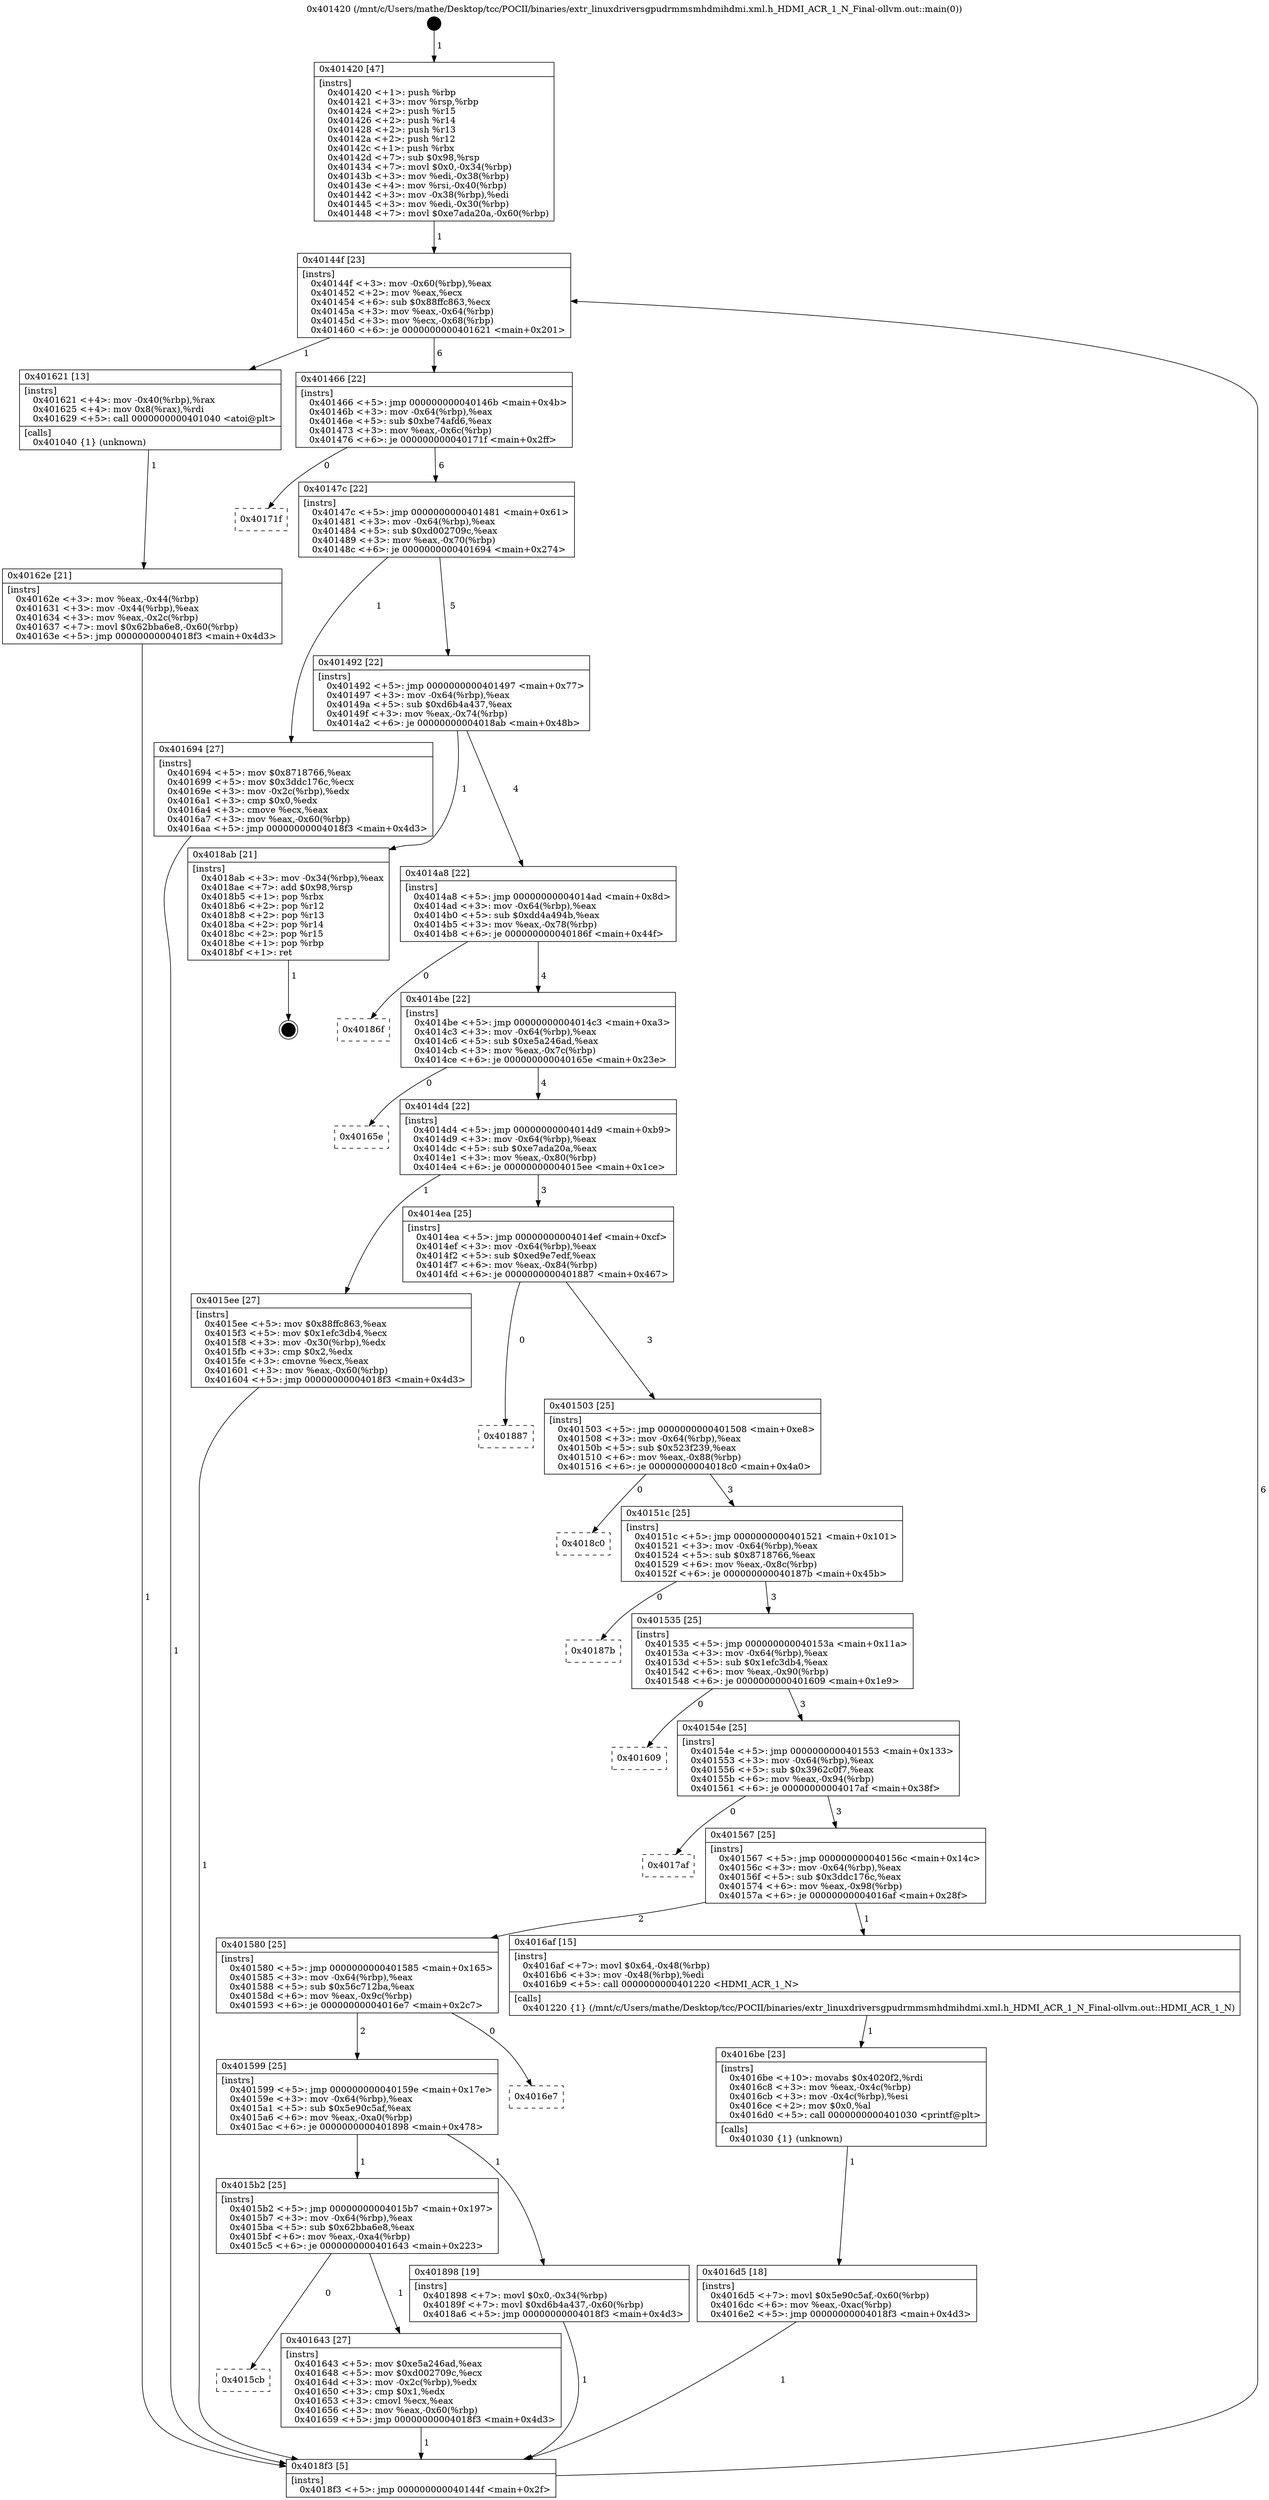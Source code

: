 digraph "0x401420" {
  label = "0x401420 (/mnt/c/Users/mathe/Desktop/tcc/POCII/binaries/extr_linuxdriversgpudrmmsmhdmihdmi.xml.h_HDMI_ACR_1_N_Final-ollvm.out::main(0))"
  labelloc = "t"
  node[shape=record]

  Entry [label="",width=0.3,height=0.3,shape=circle,fillcolor=black,style=filled]
  "0x40144f" [label="{
     0x40144f [23]\l
     | [instrs]\l
     &nbsp;&nbsp;0x40144f \<+3\>: mov -0x60(%rbp),%eax\l
     &nbsp;&nbsp;0x401452 \<+2\>: mov %eax,%ecx\l
     &nbsp;&nbsp;0x401454 \<+6\>: sub $0x88ffc863,%ecx\l
     &nbsp;&nbsp;0x40145a \<+3\>: mov %eax,-0x64(%rbp)\l
     &nbsp;&nbsp;0x40145d \<+3\>: mov %ecx,-0x68(%rbp)\l
     &nbsp;&nbsp;0x401460 \<+6\>: je 0000000000401621 \<main+0x201\>\l
  }"]
  "0x401621" [label="{
     0x401621 [13]\l
     | [instrs]\l
     &nbsp;&nbsp;0x401621 \<+4\>: mov -0x40(%rbp),%rax\l
     &nbsp;&nbsp;0x401625 \<+4\>: mov 0x8(%rax),%rdi\l
     &nbsp;&nbsp;0x401629 \<+5\>: call 0000000000401040 \<atoi@plt\>\l
     | [calls]\l
     &nbsp;&nbsp;0x401040 \{1\} (unknown)\l
  }"]
  "0x401466" [label="{
     0x401466 [22]\l
     | [instrs]\l
     &nbsp;&nbsp;0x401466 \<+5\>: jmp 000000000040146b \<main+0x4b\>\l
     &nbsp;&nbsp;0x40146b \<+3\>: mov -0x64(%rbp),%eax\l
     &nbsp;&nbsp;0x40146e \<+5\>: sub $0xbe74afd6,%eax\l
     &nbsp;&nbsp;0x401473 \<+3\>: mov %eax,-0x6c(%rbp)\l
     &nbsp;&nbsp;0x401476 \<+6\>: je 000000000040171f \<main+0x2ff\>\l
  }"]
  Exit [label="",width=0.3,height=0.3,shape=circle,fillcolor=black,style=filled,peripheries=2]
  "0x40171f" [label="{
     0x40171f\l
  }", style=dashed]
  "0x40147c" [label="{
     0x40147c [22]\l
     | [instrs]\l
     &nbsp;&nbsp;0x40147c \<+5\>: jmp 0000000000401481 \<main+0x61\>\l
     &nbsp;&nbsp;0x401481 \<+3\>: mov -0x64(%rbp),%eax\l
     &nbsp;&nbsp;0x401484 \<+5\>: sub $0xd002709c,%eax\l
     &nbsp;&nbsp;0x401489 \<+3\>: mov %eax,-0x70(%rbp)\l
     &nbsp;&nbsp;0x40148c \<+6\>: je 0000000000401694 \<main+0x274\>\l
  }"]
  "0x4016d5" [label="{
     0x4016d5 [18]\l
     | [instrs]\l
     &nbsp;&nbsp;0x4016d5 \<+7\>: movl $0x5e90c5af,-0x60(%rbp)\l
     &nbsp;&nbsp;0x4016dc \<+6\>: mov %eax,-0xac(%rbp)\l
     &nbsp;&nbsp;0x4016e2 \<+5\>: jmp 00000000004018f3 \<main+0x4d3\>\l
  }"]
  "0x401694" [label="{
     0x401694 [27]\l
     | [instrs]\l
     &nbsp;&nbsp;0x401694 \<+5\>: mov $0x8718766,%eax\l
     &nbsp;&nbsp;0x401699 \<+5\>: mov $0x3ddc176c,%ecx\l
     &nbsp;&nbsp;0x40169e \<+3\>: mov -0x2c(%rbp),%edx\l
     &nbsp;&nbsp;0x4016a1 \<+3\>: cmp $0x0,%edx\l
     &nbsp;&nbsp;0x4016a4 \<+3\>: cmove %ecx,%eax\l
     &nbsp;&nbsp;0x4016a7 \<+3\>: mov %eax,-0x60(%rbp)\l
     &nbsp;&nbsp;0x4016aa \<+5\>: jmp 00000000004018f3 \<main+0x4d3\>\l
  }"]
  "0x401492" [label="{
     0x401492 [22]\l
     | [instrs]\l
     &nbsp;&nbsp;0x401492 \<+5\>: jmp 0000000000401497 \<main+0x77\>\l
     &nbsp;&nbsp;0x401497 \<+3\>: mov -0x64(%rbp),%eax\l
     &nbsp;&nbsp;0x40149a \<+5\>: sub $0xd6b4a437,%eax\l
     &nbsp;&nbsp;0x40149f \<+3\>: mov %eax,-0x74(%rbp)\l
     &nbsp;&nbsp;0x4014a2 \<+6\>: je 00000000004018ab \<main+0x48b\>\l
  }"]
  "0x4016be" [label="{
     0x4016be [23]\l
     | [instrs]\l
     &nbsp;&nbsp;0x4016be \<+10\>: movabs $0x4020f2,%rdi\l
     &nbsp;&nbsp;0x4016c8 \<+3\>: mov %eax,-0x4c(%rbp)\l
     &nbsp;&nbsp;0x4016cb \<+3\>: mov -0x4c(%rbp),%esi\l
     &nbsp;&nbsp;0x4016ce \<+2\>: mov $0x0,%al\l
     &nbsp;&nbsp;0x4016d0 \<+5\>: call 0000000000401030 \<printf@plt\>\l
     | [calls]\l
     &nbsp;&nbsp;0x401030 \{1\} (unknown)\l
  }"]
  "0x4018ab" [label="{
     0x4018ab [21]\l
     | [instrs]\l
     &nbsp;&nbsp;0x4018ab \<+3\>: mov -0x34(%rbp),%eax\l
     &nbsp;&nbsp;0x4018ae \<+7\>: add $0x98,%rsp\l
     &nbsp;&nbsp;0x4018b5 \<+1\>: pop %rbx\l
     &nbsp;&nbsp;0x4018b6 \<+2\>: pop %r12\l
     &nbsp;&nbsp;0x4018b8 \<+2\>: pop %r13\l
     &nbsp;&nbsp;0x4018ba \<+2\>: pop %r14\l
     &nbsp;&nbsp;0x4018bc \<+2\>: pop %r15\l
     &nbsp;&nbsp;0x4018be \<+1\>: pop %rbp\l
     &nbsp;&nbsp;0x4018bf \<+1\>: ret\l
  }"]
  "0x4014a8" [label="{
     0x4014a8 [22]\l
     | [instrs]\l
     &nbsp;&nbsp;0x4014a8 \<+5\>: jmp 00000000004014ad \<main+0x8d\>\l
     &nbsp;&nbsp;0x4014ad \<+3\>: mov -0x64(%rbp),%eax\l
     &nbsp;&nbsp;0x4014b0 \<+5\>: sub $0xdd4a494b,%eax\l
     &nbsp;&nbsp;0x4014b5 \<+3\>: mov %eax,-0x78(%rbp)\l
     &nbsp;&nbsp;0x4014b8 \<+6\>: je 000000000040186f \<main+0x44f\>\l
  }"]
  "0x4015cb" [label="{
     0x4015cb\l
  }", style=dashed]
  "0x40186f" [label="{
     0x40186f\l
  }", style=dashed]
  "0x4014be" [label="{
     0x4014be [22]\l
     | [instrs]\l
     &nbsp;&nbsp;0x4014be \<+5\>: jmp 00000000004014c3 \<main+0xa3\>\l
     &nbsp;&nbsp;0x4014c3 \<+3\>: mov -0x64(%rbp),%eax\l
     &nbsp;&nbsp;0x4014c6 \<+5\>: sub $0xe5a246ad,%eax\l
     &nbsp;&nbsp;0x4014cb \<+3\>: mov %eax,-0x7c(%rbp)\l
     &nbsp;&nbsp;0x4014ce \<+6\>: je 000000000040165e \<main+0x23e\>\l
  }"]
  "0x401643" [label="{
     0x401643 [27]\l
     | [instrs]\l
     &nbsp;&nbsp;0x401643 \<+5\>: mov $0xe5a246ad,%eax\l
     &nbsp;&nbsp;0x401648 \<+5\>: mov $0xd002709c,%ecx\l
     &nbsp;&nbsp;0x40164d \<+3\>: mov -0x2c(%rbp),%edx\l
     &nbsp;&nbsp;0x401650 \<+3\>: cmp $0x1,%edx\l
     &nbsp;&nbsp;0x401653 \<+3\>: cmovl %ecx,%eax\l
     &nbsp;&nbsp;0x401656 \<+3\>: mov %eax,-0x60(%rbp)\l
     &nbsp;&nbsp;0x401659 \<+5\>: jmp 00000000004018f3 \<main+0x4d3\>\l
  }"]
  "0x40165e" [label="{
     0x40165e\l
  }", style=dashed]
  "0x4014d4" [label="{
     0x4014d4 [22]\l
     | [instrs]\l
     &nbsp;&nbsp;0x4014d4 \<+5\>: jmp 00000000004014d9 \<main+0xb9\>\l
     &nbsp;&nbsp;0x4014d9 \<+3\>: mov -0x64(%rbp),%eax\l
     &nbsp;&nbsp;0x4014dc \<+5\>: sub $0xe7ada20a,%eax\l
     &nbsp;&nbsp;0x4014e1 \<+3\>: mov %eax,-0x80(%rbp)\l
     &nbsp;&nbsp;0x4014e4 \<+6\>: je 00000000004015ee \<main+0x1ce\>\l
  }"]
  "0x4015b2" [label="{
     0x4015b2 [25]\l
     | [instrs]\l
     &nbsp;&nbsp;0x4015b2 \<+5\>: jmp 00000000004015b7 \<main+0x197\>\l
     &nbsp;&nbsp;0x4015b7 \<+3\>: mov -0x64(%rbp),%eax\l
     &nbsp;&nbsp;0x4015ba \<+5\>: sub $0x62bba6e8,%eax\l
     &nbsp;&nbsp;0x4015bf \<+6\>: mov %eax,-0xa4(%rbp)\l
     &nbsp;&nbsp;0x4015c5 \<+6\>: je 0000000000401643 \<main+0x223\>\l
  }"]
  "0x4015ee" [label="{
     0x4015ee [27]\l
     | [instrs]\l
     &nbsp;&nbsp;0x4015ee \<+5\>: mov $0x88ffc863,%eax\l
     &nbsp;&nbsp;0x4015f3 \<+5\>: mov $0x1efc3db4,%ecx\l
     &nbsp;&nbsp;0x4015f8 \<+3\>: mov -0x30(%rbp),%edx\l
     &nbsp;&nbsp;0x4015fb \<+3\>: cmp $0x2,%edx\l
     &nbsp;&nbsp;0x4015fe \<+3\>: cmovne %ecx,%eax\l
     &nbsp;&nbsp;0x401601 \<+3\>: mov %eax,-0x60(%rbp)\l
     &nbsp;&nbsp;0x401604 \<+5\>: jmp 00000000004018f3 \<main+0x4d3\>\l
  }"]
  "0x4014ea" [label="{
     0x4014ea [25]\l
     | [instrs]\l
     &nbsp;&nbsp;0x4014ea \<+5\>: jmp 00000000004014ef \<main+0xcf\>\l
     &nbsp;&nbsp;0x4014ef \<+3\>: mov -0x64(%rbp),%eax\l
     &nbsp;&nbsp;0x4014f2 \<+5\>: sub $0xed9e7edf,%eax\l
     &nbsp;&nbsp;0x4014f7 \<+6\>: mov %eax,-0x84(%rbp)\l
     &nbsp;&nbsp;0x4014fd \<+6\>: je 0000000000401887 \<main+0x467\>\l
  }"]
  "0x4018f3" [label="{
     0x4018f3 [5]\l
     | [instrs]\l
     &nbsp;&nbsp;0x4018f3 \<+5\>: jmp 000000000040144f \<main+0x2f\>\l
  }"]
  "0x401420" [label="{
     0x401420 [47]\l
     | [instrs]\l
     &nbsp;&nbsp;0x401420 \<+1\>: push %rbp\l
     &nbsp;&nbsp;0x401421 \<+3\>: mov %rsp,%rbp\l
     &nbsp;&nbsp;0x401424 \<+2\>: push %r15\l
     &nbsp;&nbsp;0x401426 \<+2\>: push %r14\l
     &nbsp;&nbsp;0x401428 \<+2\>: push %r13\l
     &nbsp;&nbsp;0x40142a \<+2\>: push %r12\l
     &nbsp;&nbsp;0x40142c \<+1\>: push %rbx\l
     &nbsp;&nbsp;0x40142d \<+7\>: sub $0x98,%rsp\l
     &nbsp;&nbsp;0x401434 \<+7\>: movl $0x0,-0x34(%rbp)\l
     &nbsp;&nbsp;0x40143b \<+3\>: mov %edi,-0x38(%rbp)\l
     &nbsp;&nbsp;0x40143e \<+4\>: mov %rsi,-0x40(%rbp)\l
     &nbsp;&nbsp;0x401442 \<+3\>: mov -0x38(%rbp),%edi\l
     &nbsp;&nbsp;0x401445 \<+3\>: mov %edi,-0x30(%rbp)\l
     &nbsp;&nbsp;0x401448 \<+7\>: movl $0xe7ada20a,-0x60(%rbp)\l
  }"]
  "0x40162e" [label="{
     0x40162e [21]\l
     | [instrs]\l
     &nbsp;&nbsp;0x40162e \<+3\>: mov %eax,-0x44(%rbp)\l
     &nbsp;&nbsp;0x401631 \<+3\>: mov -0x44(%rbp),%eax\l
     &nbsp;&nbsp;0x401634 \<+3\>: mov %eax,-0x2c(%rbp)\l
     &nbsp;&nbsp;0x401637 \<+7\>: movl $0x62bba6e8,-0x60(%rbp)\l
     &nbsp;&nbsp;0x40163e \<+5\>: jmp 00000000004018f3 \<main+0x4d3\>\l
  }"]
  "0x401898" [label="{
     0x401898 [19]\l
     | [instrs]\l
     &nbsp;&nbsp;0x401898 \<+7\>: movl $0x0,-0x34(%rbp)\l
     &nbsp;&nbsp;0x40189f \<+7\>: movl $0xd6b4a437,-0x60(%rbp)\l
     &nbsp;&nbsp;0x4018a6 \<+5\>: jmp 00000000004018f3 \<main+0x4d3\>\l
  }"]
  "0x401887" [label="{
     0x401887\l
  }", style=dashed]
  "0x401503" [label="{
     0x401503 [25]\l
     | [instrs]\l
     &nbsp;&nbsp;0x401503 \<+5\>: jmp 0000000000401508 \<main+0xe8\>\l
     &nbsp;&nbsp;0x401508 \<+3\>: mov -0x64(%rbp),%eax\l
     &nbsp;&nbsp;0x40150b \<+5\>: sub $0x523f239,%eax\l
     &nbsp;&nbsp;0x401510 \<+6\>: mov %eax,-0x88(%rbp)\l
     &nbsp;&nbsp;0x401516 \<+6\>: je 00000000004018c0 \<main+0x4a0\>\l
  }"]
  "0x401599" [label="{
     0x401599 [25]\l
     | [instrs]\l
     &nbsp;&nbsp;0x401599 \<+5\>: jmp 000000000040159e \<main+0x17e\>\l
     &nbsp;&nbsp;0x40159e \<+3\>: mov -0x64(%rbp),%eax\l
     &nbsp;&nbsp;0x4015a1 \<+5\>: sub $0x5e90c5af,%eax\l
     &nbsp;&nbsp;0x4015a6 \<+6\>: mov %eax,-0xa0(%rbp)\l
     &nbsp;&nbsp;0x4015ac \<+6\>: je 0000000000401898 \<main+0x478\>\l
  }"]
  "0x4018c0" [label="{
     0x4018c0\l
  }", style=dashed]
  "0x40151c" [label="{
     0x40151c [25]\l
     | [instrs]\l
     &nbsp;&nbsp;0x40151c \<+5\>: jmp 0000000000401521 \<main+0x101\>\l
     &nbsp;&nbsp;0x401521 \<+3\>: mov -0x64(%rbp),%eax\l
     &nbsp;&nbsp;0x401524 \<+5\>: sub $0x8718766,%eax\l
     &nbsp;&nbsp;0x401529 \<+6\>: mov %eax,-0x8c(%rbp)\l
     &nbsp;&nbsp;0x40152f \<+6\>: je 000000000040187b \<main+0x45b\>\l
  }"]
  "0x4016e7" [label="{
     0x4016e7\l
  }", style=dashed]
  "0x40187b" [label="{
     0x40187b\l
  }", style=dashed]
  "0x401535" [label="{
     0x401535 [25]\l
     | [instrs]\l
     &nbsp;&nbsp;0x401535 \<+5\>: jmp 000000000040153a \<main+0x11a\>\l
     &nbsp;&nbsp;0x40153a \<+3\>: mov -0x64(%rbp),%eax\l
     &nbsp;&nbsp;0x40153d \<+5\>: sub $0x1efc3db4,%eax\l
     &nbsp;&nbsp;0x401542 \<+6\>: mov %eax,-0x90(%rbp)\l
     &nbsp;&nbsp;0x401548 \<+6\>: je 0000000000401609 \<main+0x1e9\>\l
  }"]
  "0x401580" [label="{
     0x401580 [25]\l
     | [instrs]\l
     &nbsp;&nbsp;0x401580 \<+5\>: jmp 0000000000401585 \<main+0x165\>\l
     &nbsp;&nbsp;0x401585 \<+3\>: mov -0x64(%rbp),%eax\l
     &nbsp;&nbsp;0x401588 \<+5\>: sub $0x56c712ba,%eax\l
     &nbsp;&nbsp;0x40158d \<+6\>: mov %eax,-0x9c(%rbp)\l
     &nbsp;&nbsp;0x401593 \<+6\>: je 00000000004016e7 \<main+0x2c7\>\l
  }"]
  "0x401609" [label="{
     0x401609\l
  }", style=dashed]
  "0x40154e" [label="{
     0x40154e [25]\l
     | [instrs]\l
     &nbsp;&nbsp;0x40154e \<+5\>: jmp 0000000000401553 \<main+0x133\>\l
     &nbsp;&nbsp;0x401553 \<+3\>: mov -0x64(%rbp),%eax\l
     &nbsp;&nbsp;0x401556 \<+5\>: sub $0x3962c0f7,%eax\l
     &nbsp;&nbsp;0x40155b \<+6\>: mov %eax,-0x94(%rbp)\l
     &nbsp;&nbsp;0x401561 \<+6\>: je 00000000004017af \<main+0x38f\>\l
  }"]
  "0x4016af" [label="{
     0x4016af [15]\l
     | [instrs]\l
     &nbsp;&nbsp;0x4016af \<+7\>: movl $0x64,-0x48(%rbp)\l
     &nbsp;&nbsp;0x4016b6 \<+3\>: mov -0x48(%rbp),%edi\l
     &nbsp;&nbsp;0x4016b9 \<+5\>: call 0000000000401220 \<HDMI_ACR_1_N\>\l
     | [calls]\l
     &nbsp;&nbsp;0x401220 \{1\} (/mnt/c/Users/mathe/Desktop/tcc/POCII/binaries/extr_linuxdriversgpudrmmsmhdmihdmi.xml.h_HDMI_ACR_1_N_Final-ollvm.out::HDMI_ACR_1_N)\l
  }"]
  "0x4017af" [label="{
     0x4017af\l
  }", style=dashed]
  "0x401567" [label="{
     0x401567 [25]\l
     | [instrs]\l
     &nbsp;&nbsp;0x401567 \<+5\>: jmp 000000000040156c \<main+0x14c\>\l
     &nbsp;&nbsp;0x40156c \<+3\>: mov -0x64(%rbp),%eax\l
     &nbsp;&nbsp;0x40156f \<+5\>: sub $0x3ddc176c,%eax\l
     &nbsp;&nbsp;0x401574 \<+6\>: mov %eax,-0x98(%rbp)\l
     &nbsp;&nbsp;0x40157a \<+6\>: je 00000000004016af \<main+0x28f\>\l
  }"]
  Entry -> "0x401420" [label=" 1"]
  "0x40144f" -> "0x401621" [label=" 1"]
  "0x40144f" -> "0x401466" [label=" 6"]
  "0x4018ab" -> Exit [label=" 1"]
  "0x401466" -> "0x40171f" [label=" 0"]
  "0x401466" -> "0x40147c" [label=" 6"]
  "0x401898" -> "0x4018f3" [label=" 1"]
  "0x40147c" -> "0x401694" [label=" 1"]
  "0x40147c" -> "0x401492" [label=" 5"]
  "0x4016d5" -> "0x4018f3" [label=" 1"]
  "0x401492" -> "0x4018ab" [label=" 1"]
  "0x401492" -> "0x4014a8" [label=" 4"]
  "0x4016be" -> "0x4016d5" [label=" 1"]
  "0x4014a8" -> "0x40186f" [label=" 0"]
  "0x4014a8" -> "0x4014be" [label=" 4"]
  "0x4016af" -> "0x4016be" [label=" 1"]
  "0x4014be" -> "0x40165e" [label=" 0"]
  "0x4014be" -> "0x4014d4" [label=" 4"]
  "0x401694" -> "0x4018f3" [label=" 1"]
  "0x4014d4" -> "0x4015ee" [label=" 1"]
  "0x4014d4" -> "0x4014ea" [label=" 3"]
  "0x4015ee" -> "0x4018f3" [label=" 1"]
  "0x401420" -> "0x40144f" [label=" 1"]
  "0x4018f3" -> "0x40144f" [label=" 6"]
  "0x401621" -> "0x40162e" [label=" 1"]
  "0x40162e" -> "0x4018f3" [label=" 1"]
  "0x4015b2" -> "0x4015cb" [label=" 0"]
  "0x4014ea" -> "0x401887" [label=" 0"]
  "0x4014ea" -> "0x401503" [label=" 3"]
  "0x4015b2" -> "0x401643" [label=" 1"]
  "0x401503" -> "0x4018c0" [label=" 0"]
  "0x401503" -> "0x40151c" [label=" 3"]
  "0x401599" -> "0x4015b2" [label=" 1"]
  "0x40151c" -> "0x40187b" [label=" 0"]
  "0x40151c" -> "0x401535" [label=" 3"]
  "0x401599" -> "0x401898" [label=" 1"]
  "0x401535" -> "0x401609" [label=" 0"]
  "0x401535" -> "0x40154e" [label=" 3"]
  "0x401580" -> "0x401599" [label=" 2"]
  "0x40154e" -> "0x4017af" [label=" 0"]
  "0x40154e" -> "0x401567" [label=" 3"]
  "0x401580" -> "0x4016e7" [label=" 0"]
  "0x401567" -> "0x4016af" [label=" 1"]
  "0x401567" -> "0x401580" [label=" 2"]
  "0x401643" -> "0x4018f3" [label=" 1"]
}

